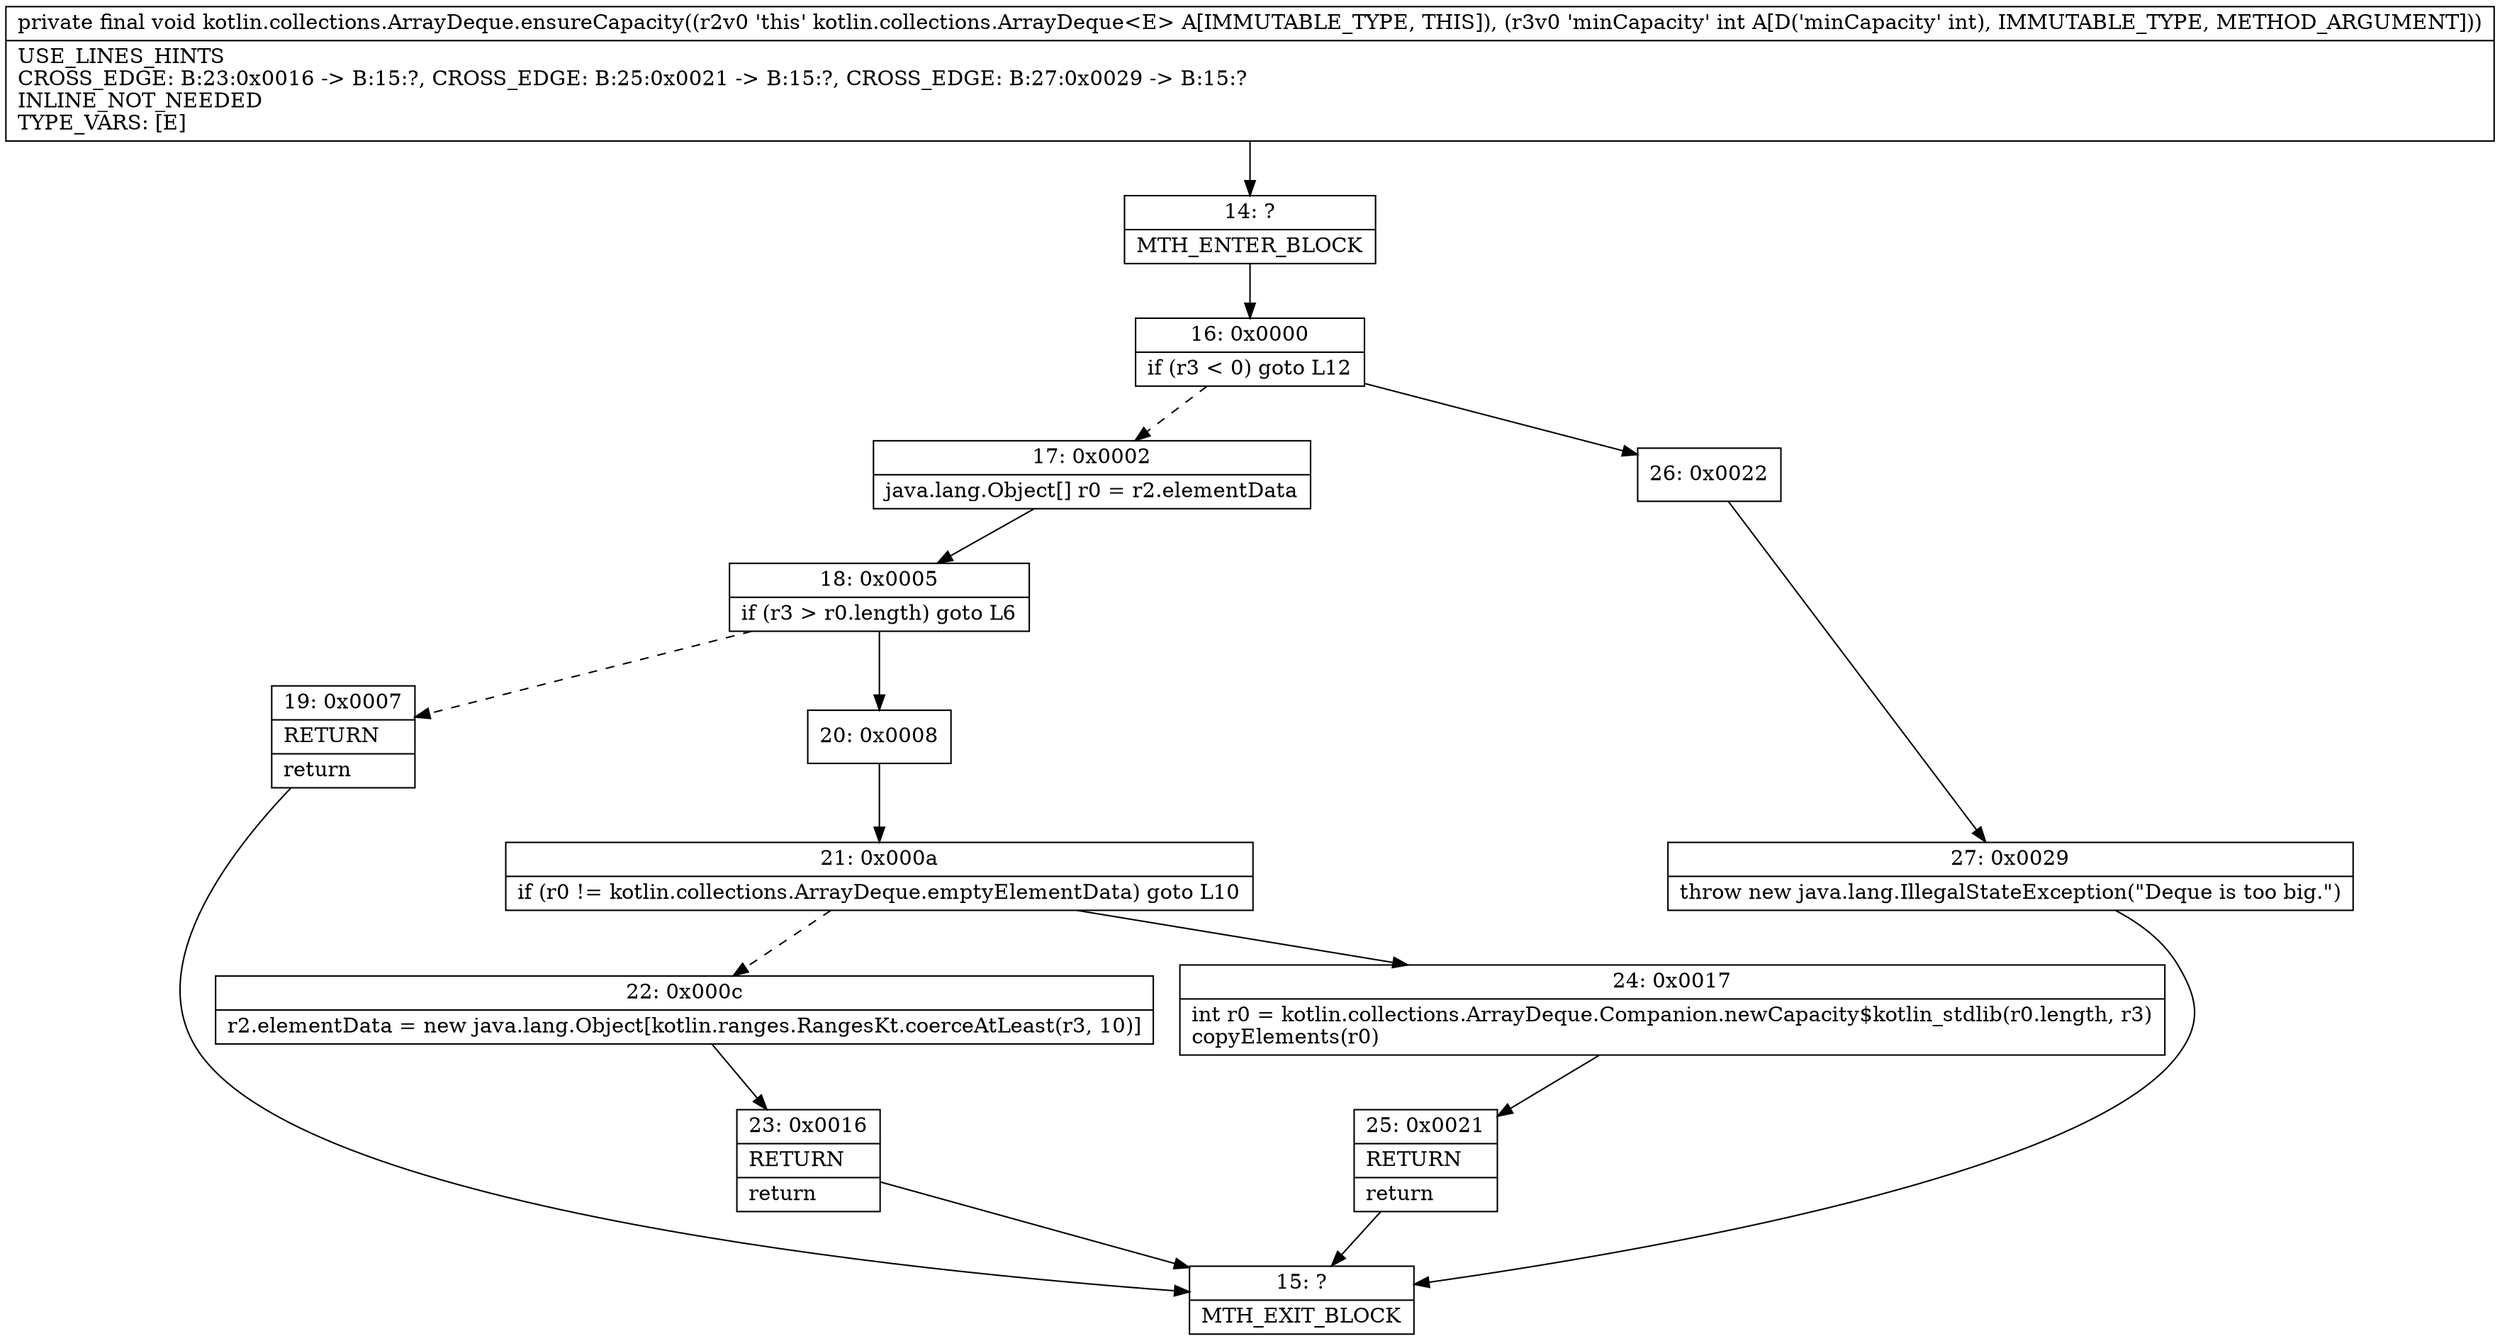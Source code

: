 digraph "CFG forkotlin.collections.ArrayDeque.ensureCapacity(I)V" {
Node_14 [shape=record,label="{14\:\ ?|MTH_ENTER_BLOCK\l}"];
Node_16 [shape=record,label="{16\:\ 0x0000|if (r3 \< 0) goto L12\l}"];
Node_17 [shape=record,label="{17\:\ 0x0002|java.lang.Object[] r0 = r2.elementData\l}"];
Node_18 [shape=record,label="{18\:\ 0x0005|if (r3 \> r0.length) goto L6\l}"];
Node_19 [shape=record,label="{19\:\ 0x0007|RETURN\l|return\l}"];
Node_15 [shape=record,label="{15\:\ ?|MTH_EXIT_BLOCK\l}"];
Node_20 [shape=record,label="{20\:\ 0x0008}"];
Node_21 [shape=record,label="{21\:\ 0x000a|if (r0 != kotlin.collections.ArrayDeque.emptyElementData) goto L10\l}"];
Node_22 [shape=record,label="{22\:\ 0x000c|r2.elementData = new java.lang.Object[kotlin.ranges.RangesKt.coerceAtLeast(r3, 10)]\l}"];
Node_23 [shape=record,label="{23\:\ 0x0016|RETURN\l|return\l}"];
Node_24 [shape=record,label="{24\:\ 0x0017|int r0 = kotlin.collections.ArrayDeque.Companion.newCapacity$kotlin_stdlib(r0.length, r3)\lcopyElements(r0)\l}"];
Node_25 [shape=record,label="{25\:\ 0x0021|RETURN\l|return\l}"];
Node_26 [shape=record,label="{26\:\ 0x0022}"];
Node_27 [shape=record,label="{27\:\ 0x0029|throw new java.lang.IllegalStateException(\"Deque is too big.\")\l}"];
MethodNode[shape=record,label="{private final void kotlin.collections.ArrayDeque.ensureCapacity((r2v0 'this' kotlin.collections.ArrayDeque\<E\> A[IMMUTABLE_TYPE, THIS]), (r3v0 'minCapacity' int A[D('minCapacity' int), IMMUTABLE_TYPE, METHOD_ARGUMENT]))  | USE_LINES_HINTS\lCROSS_EDGE: B:23:0x0016 \-\> B:15:?, CROSS_EDGE: B:25:0x0021 \-\> B:15:?, CROSS_EDGE: B:27:0x0029 \-\> B:15:?\lINLINE_NOT_NEEDED\lTYPE_VARS: [E]\l}"];
MethodNode -> Node_14;Node_14 -> Node_16;
Node_16 -> Node_17[style=dashed];
Node_16 -> Node_26;
Node_17 -> Node_18;
Node_18 -> Node_19[style=dashed];
Node_18 -> Node_20;
Node_19 -> Node_15;
Node_20 -> Node_21;
Node_21 -> Node_22[style=dashed];
Node_21 -> Node_24;
Node_22 -> Node_23;
Node_23 -> Node_15;
Node_24 -> Node_25;
Node_25 -> Node_15;
Node_26 -> Node_27;
Node_27 -> Node_15;
}

